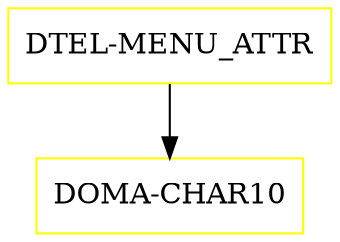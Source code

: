 digraph G {
  "DTEL-MENU_ATTR" [shape=box,color=yellow];
  "DOMA-CHAR10" [shape=box,color=yellow,URL="./DOMA_CHAR10.html"];
  "DTEL-MENU_ATTR" -> "DOMA-CHAR10";
}
